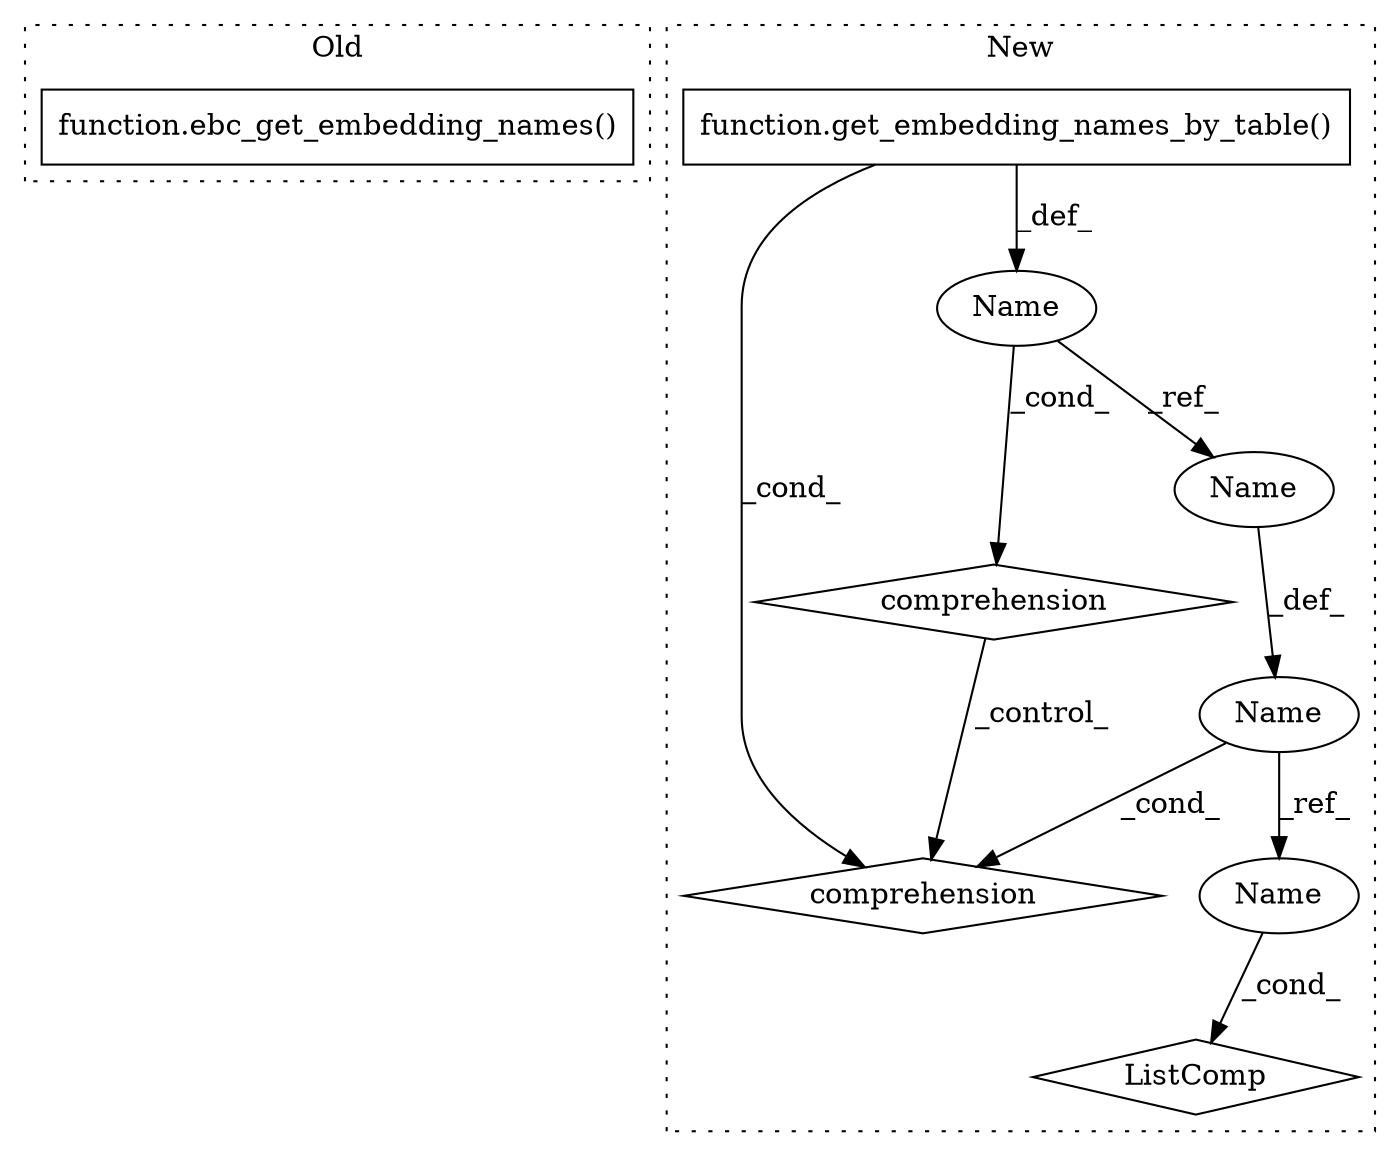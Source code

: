 digraph G {
subgraph cluster0 {
1 [label="function.ebc_get_embedding_names()" a="75" s="5308,5338" l="24,1" shape="box"];
label = "Old";
style="dotted";
}
subgraph cluster1 {
2 [label="ListComp" a="106" s="5484" l="140" shape="diamond"];
3 [label="function.get_embedding_names_by_table()" a="75" s="5538,5573" l="29,1" shape="box"];
4 [label="Name" a="87" s="5591" l="9" shape="ellipse"];
5 [label="comprehension" a="45" s="5587" l="3" shape="diamond"];
6 [label="Name" a="87" s="5524" l="10" shape="ellipse"];
7 [label="comprehension" a="45" s="5520" l="3" shape="diamond"];
8 [label="Name" a="87" s="5604" l="10" shape="ellipse"];
9 [label="Name" a="87" s="5498" l="9" shape="ellipse"];
label = "New";
style="dotted";
}
3 -> 5 [label="_cond_"];
3 -> 6 [label="_def_"];
4 -> 9 [label="_ref_"];
4 -> 5 [label="_cond_"];
6 -> 7 [label="_cond_"];
6 -> 8 [label="_ref_"];
7 -> 5 [label="_control_"];
8 -> 4 [label="_def_"];
9 -> 2 [label="_cond_"];
}